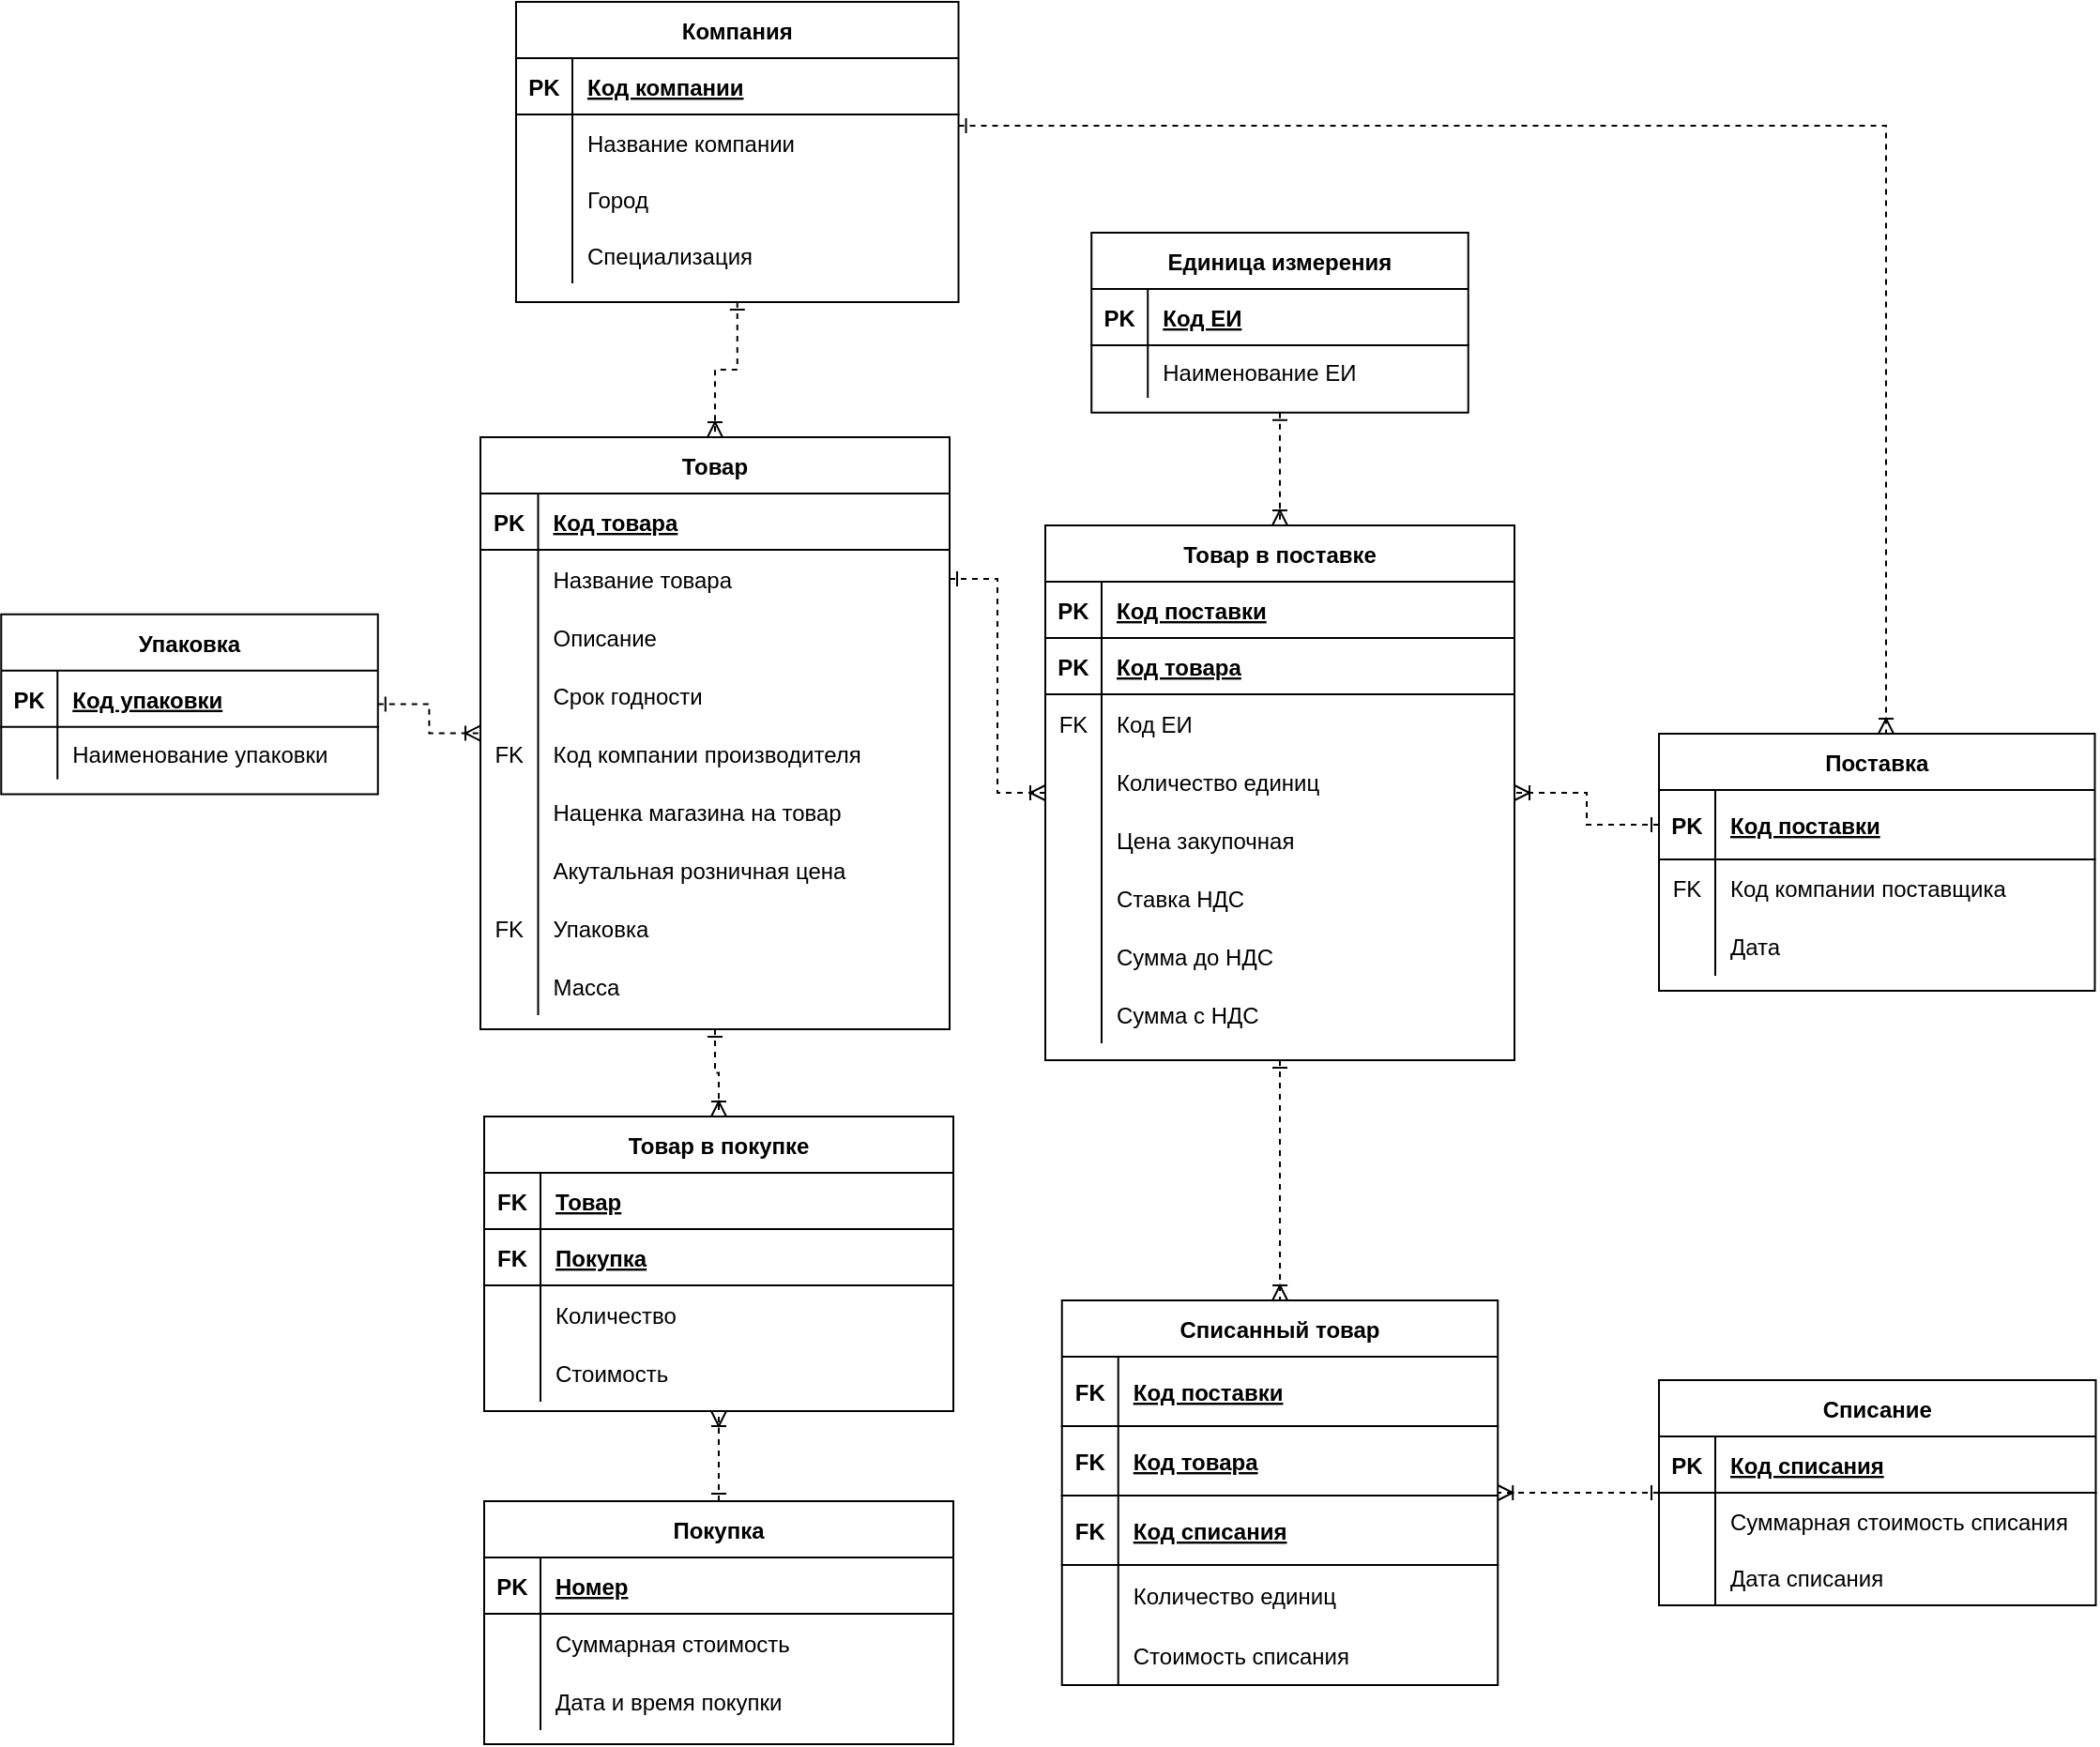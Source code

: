 <mxfile version="24.2.5" type="device">
  <diagram id="R2lEEEUBdFMjLlhIrx00" name="Page-1">
    <mxGraphModel dx="2284" dy="844" grid="0" gridSize="10" guides="1" tooltips="1" connect="1" arrows="1" fold="1" page="1" pageScale="1" pageWidth="850" pageHeight="1100" math="0" shadow="0" extFonts="Permanent Marker^https://fonts.googleapis.com/css?family=Permanent+Marker">
      <root>
        <mxCell id="0" />
        <mxCell id="1" parent="0" />
        <mxCell id="fGA4kg8TgEzMYJl1IHVl-16" style="edgeStyle=orthogonalEdgeStyle;rounded=0;orthogonalLoop=1;jettySize=auto;html=1;dashed=1;strokeColor=default;align=center;verticalAlign=middle;fontFamily=Helvetica;fontSize=11;fontColor=default;labelBackgroundColor=default;startArrow=ERone;startFill=0;endArrow=ERoneToMany;endFill=0;" parent="1" source="C-vyLk0tnHw3VtMMgP7b-13" target="f_I18fjyUg9DNFB2FGYQ-49" edge="1">
          <mxGeometry relative="1" as="geometry">
            <Array as="points">
              <mxPoint x="738" y="180" />
            </Array>
          </mxGeometry>
        </mxCell>
        <mxCell id="fGA4kg8TgEzMYJl1IHVl-90" style="edgeStyle=orthogonalEdgeStyle;rounded=0;orthogonalLoop=1;jettySize=auto;html=1;exitX=0.5;exitY=1;exitDx=0;exitDy=0;dashed=1;strokeColor=default;align=center;verticalAlign=middle;fontFamily=Helvetica;fontSize=11;fontColor=default;labelBackgroundColor=default;startArrow=ERone;startFill=0;endArrow=ERoneToMany;endFill=0;" parent="1" source="C-vyLk0tnHw3VtMMgP7b-13" target="f_I18fjyUg9DNFB2FGYQ-8" edge="1">
          <mxGeometry relative="1" as="geometry" />
        </mxCell>
        <mxCell id="C-vyLk0tnHw3VtMMgP7b-13" value="Компания" style="shape=table;startSize=30;container=1;collapsible=1;childLayout=tableLayout;fixedRows=1;rowLines=0;fontStyle=1;align=center;resizeLast=1;" parent="1" vertex="1">
          <mxGeometry x="8.0" y="114" width="235.75" height="160" as="geometry" />
        </mxCell>
        <mxCell id="C-vyLk0tnHw3VtMMgP7b-14" value="" style="shape=partialRectangle;collapsible=0;dropTarget=0;pointerEvents=0;fillColor=none;points=[[0,0.5],[1,0.5]];portConstraint=eastwest;top=0;left=0;right=0;bottom=1;" parent="C-vyLk0tnHw3VtMMgP7b-13" vertex="1">
          <mxGeometry y="30" width="235.75" height="30" as="geometry" />
        </mxCell>
        <mxCell id="C-vyLk0tnHw3VtMMgP7b-15" value="PK" style="shape=partialRectangle;overflow=hidden;connectable=0;fillColor=none;top=0;left=0;bottom=0;right=0;fontStyle=1;" parent="C-vyLk0tnHw3VtMMgP7b-14" vertex="1">
          <mxGeometry width="30" height="30" as="geometry">
            <mxRectangle width="30" height="30" as="alternateBounds" />
          </mxGeometry>
        </mxCell>
        <mxCell id="C-vyLk0tnHw3VtMMgP7b-16" value="Код компании" style="shape=partialRectangle;overflow=hidden;connectable=0;fillColor=none;top=0;left=0;bottom=0;right=0;align=left;spacingLeft=6;fontStyle=5;" parent="C-vyLk0tnHw3VtMMgP7b-14" vertex="1">
          <mxGeometry x="30" width="205.75" height="30" as="geometry">
            <mxRectangle width="205.75" height="30" as="alternateBounds" />
          </mxGeometry>
        </mxCell>
        <mxCell id="C-vyLk0tnHw3VtMMgP7b-17" value="" style="shape=partialRectangle;collapsible=0;dropTarget=0;pointerEvents=0;fillColor=none;points=[[0,0.5],[1,0.5]];portConstraint=eastwest;top=0;left=0;right=0;bottom=0;" parent="C-vyLk0tnHw3VtMMgP7b-13" vertex="1">
          <mxGeometry y="60" width="235.75" height="30" as="geometry" />
        </mxCell>
        <mxCell id="C-vyLk0tnHw3VtMMgP7b-18" value="" style="shape=partialRectangle;overflow=hidden;connectable=0;fillColor=none;top=0;left=0;bottom=0;right=0;" parent="C-vyLk0tnHw3VtMMgP7b-17" vertex="1">
          <mxGeometry width="30" height="30" as="geometry">
            <mxRectangle width="30" height="30" as="alternateBounds" />
          </mxGeometry>
        </mxCell>
        <mxCell id="C-vyLk0tnHw3VtMMgP7b-19" value="Название компании" style="shape=partialRectangle;overflow=hidden;connectable=0;fillColor=none;top=0;left=0;bottom=0;right=0;align=left;spacingLeft=6;" parent="C-vyLk0tnHw3VtMMgP7b-17" vertex="1">
          <mxGeometry x="30" width="205.75" height="30" as="geometry">
            <mxRectangle width="205.75" height="30" as="alternateBounds" />
          </mxGeometry>
        </mxCell>
        <mxCell id="C-vyLk0tnHw3VtMMgP7b-20" value="" style="shape=partialRectangle;collapsible=0;dropTarget=0;pointerEvents=0;fillColor=none;points=[[0,0.5],[1,0.5]];portConstraint=eastwest;top=0;left=0;right=0;bottom=0;" parent="C-vyLk0tnHw3VtMMgP7b-13" vertex="1">
          <mxGeometry y="90" width="235.75" height="30" as="geometry" />
        </mxCell>
        <mxCell id="C-vyLk0tnHw3VtMMgP7b-21" value="" style="shape=partialRectangle;overflow=hidden;connectable=0;fillColor=none;top=0;left=0;bottom=0;right=0;" parent="C-vyLk0tnHw3VtMMgP7b-20" vertex="1">
          <mxGeometry width="30" height="30" as="geometry">
            <mxRectangle width="30" height="30" as="alternateBounds" />
          </mxGeometry>
        </mxCell>
        <mxCell id="C-vyLk0tnHw3VtMMgP7b-22" value="Город" style="shape=partialRectangle;overflow=hidden;connectable=0;fillColor=none;top=0;left=0;bottom=0;right=0;align=left;spacingLeft=6;" parent="C-vyLk0tnHw3VtMMgP7b-20" vertex="1">
          <mxGeometry x="30" width="205.75" height="30" as="geometry">
            <mxRectangle width="205.75" height="30" as="alternateBounds" />
          </mxGeometry>
        </mxCell>
        <mxCell id="fGA4kg8TgEzMYJl1IHVl-87" value="" style="shape=partialRectangle;collapsible=0;dropTarget=0;pointerEvents=0;fillColor=none;points=[[0,0.5],[1,0.5]];portConstraint=eastwest;top=0;left=0;right=0;bottom=0;" parent="C-vyLk0tnHw3VtMMgP7b-13" vertex="1">
          <mxGeometry y="120" width="235.75" height="30" as="geometry" />
        </mxCell>
        <mxCell id="fGA4kg8TgEzMYJl1IHVl-88" value="" style="shape=partialRectangle;overflow=hidden;connectable=0;fillColor=none;top=0;left=0;bottom=0;right=0;" parent="fGA4kg8TgEzMYJl1IHVl-87" vertex="1">
          <mxGeometry width="30" height="30" as="geometry">
            <mxRectangle width="30" height="30" as="alternateBounds" />
          </mxGeometry>
        </mxCell>
        <mxCell id="fGA4kg8TgEzMYJl1IHVl-89" value="Специализация" style="shape=partialRectangle;overflow=hidden;connectable=0;fillColor=none;top=0;left=0;bottom=0;right=0;align=left;spacingLeft=6;" parent="fGA4kg8TgEzMYJl1IHVl-87" vertex="1">
          <mxGeometry x="30" width="205.75" height="30" as="geometry">
            <mxRectangle width="205.75" height="30" as="alternateBounds" />
          </mxGeometry>
        </mxCell>
        <mxCell id="fGA4kg8TgEzMYJl1IHVl-84" style="edgeStyle=orthogonalEdgeStyle;rounded=0;orthogonalLoop=1;jettySize=auto;html=1;dashed=1;strokeColor=default;align=center;verticalAlign=middle;fontFamily=Helvetica;fontSize=11;fontColor=default;labelBackgroundColor=default;startArrow=ERone;startFill=0;endArrow=ERoneToMany;endFill=0;" parent="1" source="f_I18fjyUg9DNFB2FGYQ-8" target="fGA4kg8TgEzMYJl1IHVl-71" edge="1">
          <mxGeometry relative="1" as="geometry" />
        </mxCell>
        <mxCell id="f_I18fjyUg9DNFB2FGYQ-8" value="Товар" style="shape=table;startSize=30;container=1;collapsible=1;childLayout=tableLayout;fixedRows=1;rowLines=0;fontStyle=1;align=center;resizeLast=1;" parent="1" vertex="1">
          <mxGeometry x="-11" y="346" width="250" height="315.5" as="geometry" />
        </mxCell>
        <mxCell id="f_I18fjyUg9DNFB2FGYQ-9" value="" style="shape=partialRectangle;collapsible=0;dropTarget=0;pointerEvents=0;fillColor=none;points=[[0,0.5],[1,0.5]];portConstraint=eastwest;top=0;left=0;right=0;bottom=1;" parent="f_I18fjyUg9DNFB2FGYQ-8" vertex="1">
          <mxGeometry y="30" width="250" height="30" as="geometry" />
        </mxCell>
        <mxCell id="f_I18fjyUg9DNFB2FGYQ-10" value="PK" style="shape=partialRectangle;overflow=hidden;connectable=0;fillColor=none;top=0;left=0;bottom=0;right=0;fontStyle=1;" parent="f_I18fjyUg9DNFB2FGYQ-9" vertex="1">
          <mxGeometry width="30.75" height="30" as="geometry">
            <mxRectangle width="30.75" height="30" as="alternateBounds" />
          </mxGeometry>
        </mxCell>
        <mxCell id="f_I18fjyUg9DNFB2FGYQ-11" value="Код товара" style="shape=partialRectangle;overflow=hidden;connectable=0;fillColor=none;top=0;left=0;bottom=0;right=0;align=left;spacingLeft=6;fontStyle=5;" parent="f_I18fjyUg9DNFB2FGYQ-9" vertex="1">
          <mxGeometry x="30.75" width="219.25" height="30" as="geometry">
            <mxRectangle width="219.25" height="30" as="alternateBounds" />
          </mxGeometry>
        </mxCell>
        <mxCell id="f_I18fjyUg9DNFB2FGYQ-12" value="" style="shape=partialRectangle;collapsible=0;dropTarget=0;pointerEvents=0;fillColor=none;points=[[0,0.5],[1,0.5]];portConstraint=eastwest;top=0;left=0;right=0;bottom=0;" parent="f_I18fjyUg9DNFB2FGYQ-8" vertex="1">
          <mxGeometry y="60" width="250" height="31" as="geometry" />
        </mxCell>
        <mxCell id="f_I18fjyUg9DNFB2FGYQ-13" value="" style="shape=partialRectangle;overflow=hidden;connectable=0;fillColor=none;top=0;left=0;bottom=0;right=0;" parent="f_I18fjyUg9DNFB2FGYQ-12" vertex="1">
          <mxGeometry width="30.75" height="31" as="geometry">
            <mxRectangle width="30.75" height="31" as="alternateBounds" />
          </mxGeometry>
        </mxCell>
        <object label="Название товара" city="sdfsdf" id="f_I18fjyUg9DNFB2FGYQ-14">
          <mxCell style="shape=partialRectangle;overflow=hidden;connectable=0;fillColor=none;top=0;left=0;bottom=0;right=0;align=left;spacingLeft=6;" parent="f_I18fjyUg9DNFB2FGYQ-12" vertex="1">
            <mxGeometry x="30.75" width="219.25" height="31" as="geometry">
              <mxRectangle width="219.25" height="31" as="alternateBounds" />
            </mxGeometry>
          </mxCell>
        </object>
        <mxCell id="f_I18fjyUg9DNFB2FGYQ-38" value="" style="shape=partialRectangle;collapsible=0;dropTarget=0;pointerEvents=0;fillColor=none;points=[[0,0.5],[1,0.5]];portConstraint=eastwest;top=0;left=0;right=0;bottom=0;" parent="f_I18fjyUg9DNFB2FGYQ-8" vertex="1">
          <mxGeometry y="91" width="250" height="31" as="geometry" />
        </mxCell>
        <mxCell id="f_I18fjyUg9DNFB2FGYQ-39" value="" style="shape=partialRectangle;overflow=hidden;connectable=0;fillColor=none;top=0;left=0;bottom=0;right=0;" parent="f_I18fjyUg9DNFB2FGYQ-38" vertex="1">
          <mxGeometry width="30.75" height="31" as="geometry">
            <mxRectangle width="30.75" height="31" as="alternateBounds" />
          </mxGeometry>
        </mxCell>
        <object label="Описание" city="sdfsdf" id="f_I18fjyUg9DNFB2FGYQ-40">
          <mxCell style="shape=partialRectangle;overflow=hidden;connectable=0;fillColor=none;top=0;left=0;bottom=0;right=0;align=left;spacingLeft=6;" parent="f_I18fjyUg9DNFB2FGYQ-38" vertex="1">
            <mxGeometry x="30.75" width="219.25" height="31" as="geometry">
              <mxRectangle width="219.25" height="31" as="alternateBounds" />
            </mxGeometry>
          </mxCell>
        </object>
        <mxCell id="f_I18fjyUg9DNFB2FGYQ-41" value="" style="shape=partialRectangle;collapsible=0;dropTarget=0;pointerEvents=0;fillColor=none;points=[[0,0.5],[1,0.5]];portConstraint=eastwest;top=0;left=0;right=0;bottom=0;" parent="f_I18fjyUg9DNFB2FGYQ-8" vertex="1">
          <mxGeometry y="122" width="250" height="31" as="geometry" />
        </mxCell>
        <mxCell id="f_I18fjyUg9DNFB2FGYQ-42" value="" style="shape=partialRectangle;overflow=hidden;connectable=0;fillColor=none;top=0;left=0;bottom=0;right=0;" parent="f_I18fjyUg9DNFB2FGYQ-41" vertex="1">
          <mxGeometry width="30.75" height="31" as="geometry">
            <mxRectangle width="30.75" height="31" as="alternateBounds" />
          </mxGeometry>
        </mxCell>
        <object label="Срок годности" city="sdfsdf" id="f_I18fjyUg9DNFB2FGYQ-43">
          <mxCell style="shape=partialRectangle;overflow=hidden;connectable=0;fillColor=none;top=0;left=0;bottom=0;right=0;align=left;spacingLeft=6;" parent="f_I18fjyUg9DNFB2FGYQ-41" vertex="1">
            <mxGeometry x="30.75" width="219.25" height="31" as="geometry">
              <mxRectangle width="219.25" height="31" as="alternateBounds" />
            </mxGeometry>
          </mxCell>
        </object>
        <mxCell id="f_I18fjyUg9DNFB2FGYQ-44" value="" style="shape=partialRectangle;collapsible=0;dropTarget=0;pointerEvents=0;fillColor=none;points=[[0,0.5],[1,0.5]];portConstraint=eastwest;top=0;left=0;right=0;bottom=0;" parent="f_I18fjyUg9DNFB2FGYQ-8" vertex="1">
          <mxGeometry y="153" width="250" height="31" as="geometry" />
        </mxCell>
        <mxCell id="f_I18fjyUg9DNFB2FGYQ-45" value="FK" style="shape=partialRectangle;overflow=hidden;connectable=0;fillColor=none;top=0;left=0;bottom=0;right=0;" parent="f_I18fjyUg9DNFB2FGYQ-44" vertex="1">
          <mxGeometry width="30.75" height="31" as="geometry">
            <mxRectangle width="30.75" height="31" as="alternateBounds" />
          </mxGeometry>
        </mxCell>
        <object label="Код компании производителя" city="sdfsdf" id="f_I18fjyUg9DNFB2FGYQ-46">
          <mxCell style="shape=partialRectangle;overflow=hidden;connectable=0;fillColor=none;top=0;left=0;bottom=0;right=0;align=left;spacingLeft=6;" parent="f_I18fjyUg9DNFB2FGYQ-44" vertex="1">
            <mxGeometry x="30.75" width="219.25" height="31" as="geometry">
              <mxRectangle width="219.25" height="31" as="alternateBounds" />
            </mxGeometry>
          </mxCell>
        </object>
        <mxCell id="f_I18fjyUg9DNFB2FGYQ-148" value="" style="shape=partialRectangle;collapsible=0;dropTarget=0;pointerEvents=0;fillColor=none;points=[[0,0.5],[1,0.5]];portConstraint=eastwest;top=0;left=0;right=0;bottom=0;" parent="f_I18fjyUg9DNFB2FGYQ-8" vertex="1">
          <mxGeometry y="184" width="250" height="31" as="geometry" />
        </mxCell>
        <mxCell id="f_I18fjyUg9DNFB2FGYQ-149" value="" style="shape=partialRectangle;overflow=hidden;connectable=0;fillColor=none;top=0;left=0;bottom=0;right=0;" parent="f_I18fjyUg9DNFB2FGYQ-148" vertex="1">
          <mxGeometry width="30.75" height="31" as="geometry">
            <mxRectangle width="30.75" height="31" as="alternateBounds" />
          </mxGeometry>
        </mxCell>
        <object label="Наценка магазина на товар" city="sdfsdf" id="f_I18fjyUg9DNFB2FGYQ-150">
          <mxCell style="shape=partialRectangle;overflow=hidden;connectable=0;fillColor=none;top=0;left=0;bottom=0;right=0;align=left;spacingLeft=6;" parent="f_I18fjyUg9DNFB2FGYQ-148" vertex="1">
            <mxGeometry x="30.75" width="219.25" height="31" as="geometry">
              <mxRectangle width="219.25" height="31" as="alternateBounds" />
            </mxGeometry>
          </mxCell>
        </object>
        <mxCell id="fGA4kg8TgEzMYJl1IHVl-68" value="" style="shape=partialRectangle;collapsible=0;dropTarget=0;pointerEvents=0;fillColor=none;points=[[0,0.5],[1,0.5]];portConstraint=eastwest;top=0;left=0;right=0;bottom=0;" parent="f_I18fjyUg9DNFB2FGYQ-8" vertex="1">
          <mxGeometry y="215" width="250" height="31" as="geometry" />
        </mxCell>
        <mxCell id="fGA4kg8TgEzMYJl1IHVl-69" value="" style="shape=partialRectangle;overflow=hidden;connectable=0;fillColor=none;top=0;left=0;bottom=0;right=0;" parent="fGA4kg8TgEzMYJl1IHVl-68" vertex="1">
          <mxGeometry width="30.75" height="31" as="geometry">
            <mxRectangle width="30.75" height="31" as="alternateBounds" />
          </mxGeometry>
        </mxCell>
        <object label="Акутальная розничная цена" city="sdfsdf" id="fGA4kg8TgEzMYJl1IHVl-70">
          <mxCell style="shape=partialRectangle;overflow=hidden;connectable=0;fillColor=none;top=0;left=0;bottom=0;right=0;align=left;spacingLeft=6;" parent="fGA4kg8TgEzMYJl1IHVl-68" vertex="1">
            <mxGeometry x="30.75" width="219.25" height="31" as="geometry">
              <mxRectangle width="219.25" height="31" as="alternateBounds" />
            </mxGeometry>
          </mxCell>
        </object>
        <mxCell id="E8cAx2pGSvw5zw2pjkjt-13" value="" style="shape=partialRectangle;collapsible=0;dropTarget=0;pointerEvents=0;fillColor=none;points=[[0,0.5],[1,0.5]];portConstraint=eastwest;top=0;left=0;right=0;bottom=0;" parent="f_I18fjyUg9DNFB2FGYQ-8" vertex="1">
          <mxGeometry y="246" width="250" height="31" as="geometry" />
        </mxCell>
        <mxCell id="E8cAx2pGSvw5zw2pjkjt-14" value="FK" style="shape=partialRectangle;overflow=hidden;connectable=0;fillColor=none;top=0;left=0;bottom=0;right=0;" parent="E8cAx2pGSvw5zw2pjkjt-13" vertex="1">
          <mxGeometry width="30.75" height="31" as="geometry">
            <mxRectangle width="30.75" height="31" as="alternateBounds" />
          </mxGeometry>
        </mxCell>
        <object label="Упаковка" city="sdfsdf" id="E8cAx2pGSvw5zw2pjkjt-15">
          <mxCell style="shape=partialRectangle;overflow=hidden;connectable=0;fillColor=none;top=0;left=0;bottom=0;right=0;align=left;spacingLeft=6;" parent="E8cAx2pGSvw5zw2pjkjt-13" vertex="1">
            <mxGeometry x="30.75" width="219.25" height="31" as="geometry">
              <mxRectangle width="219.25" height="31" as="alternateBounds" />
            </mxGeometry>
          </mxCell>
        </object>
        <mxCell id="S6XYEISyzQCffUG1pJZI-1" value="" style="shape=partialRectangle;collapsible=0;dropTarget=0;pointerEvents=0;fillColor=none;points=[[0,0.5],[1,0.5]];portConstraint=eastwest;top=0;left=0;right=0;bottom=0;" vertex="1" parent="f_I18fjyUg9DNFB2FGYQ-8">
          <mxGeometry y="277" width="250" height="31" as="geometry" />
        </mxCell>
        <mxCell id="S6XYEISyzQCffUG1pJZI-2" value="" style="shape=partialRectangle;overflow=hidden;connectable=0;fillColor=none;top=0;left=0;bottom=0;right=0;" vertex="1" parent="S6XYEISyzQCffUG1pJZI-1">
          <mxGeometry width="30.75" height="31" as="geometry">
            <mxRectangle width="30.75" height="31" as="alternateBounds" />
          </mxGeometry>
        </mxCell>
        <object label="Масса" city="sdfsdf" id="S6XYEISyzQCffUG1pJZI-3">
          <mxCell style="shape=partialRectangle;overflow=hidden;connectable=0;fillColor=none;top=0;left=0;bottom=0;right=0;align=left;spacingLeft=6;" vertex="1" parent="S6XYEISyzQCffUG1pJZI-1">
            <mxGeometry x="30.75" width="219.25" height="31" as="geometry">
              <mxRectangle width="219.25" height="31" as="alternateBounds" />
            </mxGeometry>
          </mxCell>
        </object>
        <mxCell id="f_I18fjyUg9DNFB2FGYQ-49" value="Поставка" style="shape=table;startSize=30;container=1;collapsible=1;childLayout=tableLayout;fixedRows=1;rowLines=0;fontStyle=1;align=center;resizeLast=1;" parent="1" vertex="1">
          <mxGeometry x="617" y="504" width="232.25" height="137" as="geometry" />
        </mxCell>
        <mxCell id="f_I18fjyUg9DNFB2FGYQ-50" value="" style="shape=partialRectangle;collapsible=0;dropTarget=0;pointerEvents=0;fillColor=none;points=[[0,0.5],[1,0.5]];portConstraint=eastwest;top=0;left=0;right=0;bottom=1;" parent="f_I18fjyUg9DNFB2FGYQ-49" vertex="1">
          <mxGeometry y="30" width="232.25" height="37" as="geometry" />
        </mxCell>
        <mxCell id="f_I18fjyUg9DNFB2FGYQ-51" value="PK" style="shape=partialRectangle;overflow=hidden;connectable=0;fillColor=none;top=0;left=0;bottom=0;right=0;fontStyle=1;" parent="f_I18fjyUg9DNFB2FGYQ-50" vertex="1">
          <mxGeometry width="30" height="37" as="geometry">
            <mxRectangle width="30" height="37" as="alternateBounds" />
          </mxGeometry>
        </mxCell>
        <mxCell id="f_I18fjyUg9DNFB2FGYQ-52" value="Код поставки" style="shape=partialRectangle;overflow=hidden;connectable=0;fillColor=none;top=0;left=0;bottom=0;right=0;align=left;spacingLeft=6;fontStyle=5;" parent="f_I18fjyUg9DNFB2FGYQ-50" vertex="1">
          <mxGeometry x="30" width="202.25" height="37" as="geometry">
            <mxRectangle width="202.25" height="37" as="alternateBounds" />
          </mxGeometry>
        </mxCell>
        <mxCell id="f_I18fjyUg9DNFB2FGYQ-53" value="" style="shape=partialRectangle;collapsible=0;dropTarget=0;pointerEvents=0;fillColor=none;points=[[0,0.5],[1,0.5]];portConstraint=eastwest;top=0;left=0;right=0;bottom=0;" parent="f_I18fjyUg9DNFB2FGYQ-49" vertex="1">
          <mxGeometry y="67" width="232.25" height="30" as="geometry" />
        </mxCell>
        <mxCell id="f_I18fjyUg9DNFB2FGYQ-54" value="FK" style="shape=partialRectangle;overflow=hidden;connectable=0;fillColor=none;top=0;left=0;bottom=0;right=0;" parent="f_I18fjyUg9DNFB2FGYQ-53" vertex="1">
          <mxGeometry width="30" height="30" as="geometry">
            <mxRectangle width="30" height="30" as="alternateBounds" />
          </mxGeometry>
        </mxCell>
        <mxCell id="f_I18fjyUg9DNFB2FGYQ-55" value="Код компании поставщика" style="shape=partialRectangle;overflow=hidden;connectable=0;fillColor=none;top=0;left=0;bottom=0;right=0;align=left;spacingLeft=6;" parent="f_I18fjyUg9DNFB2FGYQ-53" vertex="1">
          <mxGeometry x="30" width="202.25" height="30" as="geometry">
            <mxRectangle width="202.25" height="30" as="alternateBounds" />
          </mxGeometry>
        </mxCell>
        <mxCell id="f_I18fjyUg9DNFB2FGYQ-59" value="" style="shape=partialRectangle;collapsible=0;dropTarget=0;pointerEvents=0;fillColor=none;points=[[0,0.5],[1,0.5]];portConstraint=eastwest;top=0;left=0;right=0;bottom=0;" parent="f_I18fjyUg9DNFB2FGYQ-49" vertex="1">
          <mxGeometry y="97" width="232.25" height="32" as="geometry" />
        </mxCell>
        <mxCell id="f_I18fjyUg9DNFB2FGYQ-60" value="" style="shape=partialRectangle;overflow=hidden;connectable=0;fillColor=none;top=0;left=0;bottom=0;right=0;" parent="f_I18fjyUg9DNFB2FGYQ-59" vertex="1">
          <mxGeometry width="30" height="32" as="geometry">
            <mxRectangle width="30" height="32" as="alternateBounds" />
          </mxGeometry>
        </mxCell>
        <mxCell id="f_I18fjyUg9DNFB2FGYQ-61" value="Дата" style="shape=partialRectangle;overflow=hidden;connectable=0;fillColor=none;top=0;left=0;bottom=0;right=0;align=left;spacingLeft=6;" parent="f_I18fjyUg9DNFB2FGYQ-59" vertex="1">
          <mxGeometry x="30" width="202.25" height="32" as="geometry">
            <mxRectangle width="202.25" height="32" as="alternateBounds" />
          </mxGeometry>
        </mxCell>
        <mxCell id="f_I18fjyUg9DNFB2FGYQ-68" value="Единица измерения" style="shape=table;startSize=30;container=1;collapsible=1;childLayout=tableLayout;fixedRows=1;rowLines=0;fontStyle=1;align=center;resizeLast=1;" parent="1" vertex="1">
          <mxGeometry x="314.62" y="237" width="200.75" height="95.87" as="geometry">
            <mxRectangle x="45" y="431" width="120" height="30" as="alternateBounds" />
          </mxGeometry>
        </mxCell>
        <mxCell id="f_I18fjyUg9DNFB2FGYQ-69" value="" style="shape=partialRectangle;collapsible=0;dropTarget=0;pointerEvents=0;fillColor=none;points=[[0,0.5],[1,0.5]];portConstraint=eastwest;top=0;left=0;right=0;bottom=1;" parent="f_I18fjyUg9DNFB2FGYQ-68" vertex="1">
          <mxGeometry y="30" width="200.75" height="30" as="geometry" />
        </mxCell>
        <mxCell id="f_I18fjyUg9DNFB2FGYQ-70" value="PK" style="shape=partialRectangle;overflow=hidden;connectable=0;fillColor=none;top=0;left=0;bottom=0;right=0;fontStyle=1;" parent="f_I18fjyUg9DNFB2FGYQ-69" vertex="1">
          <mxGeometry width="30" height="30" as="geometry">
            <mxRectangle width="30" height="30" as="alternateBounds" />
          </mxGeometry>
        </mxCell>
        <mxCell id="f_I18fjyUg9DNFB2FGYQ-71" value="Код ЕИ" style="shape=partialRectangle;overflow=hidden;connectable=0;fillColor=none;top=0;left=0;bottom=0;right=0;align=left;spacingLeft=6;fontStyle=5;" parent="f_I18fjyUg9DNFB2FGYQ-69" vertex="1">
          <mxGeometry x="30" width="170.75" height="30" as="geometry">
            <mxRectangle width="170.75" height="30" as="alternateBounds" />
          </mxGeometry>
        </mxCell>
        <mxCell id="f_I18fjyUg9DNFB2FGYQ-72" value="" style="shape=partialRectangle;collapsible=0;dropTarget=0;pointerEvents=0;fillColor=none;points=[[0,0.5],[1,0.5]];portConstraint=eastwest;top=0;left=0;right=0;bottom=0;" parent="f_I18fjyUg9DNFB2FGYQ-68" vertex="1">
          <mxGeometry y="60" width="200.75" height="28" as="geometry" />
        </mxCell>
        <mxCell id="f_I18fjyUg9DNFB2FGYQ-73" value="" style="shape=partialRectangle;overflow=hidden;connectable=0;fillColor=none;top=0;left=0;bottom=0;right=0;" parent="f_I18fjyUg9DNFB2FGYQ-72" vertex="1">
          <mxGeometry width="30" height="28" as="geometry">
            <mxRectangle width="30" height="28" as="alternateBounds" />
          </mxGeometry>
        </mxCell>
        <object label="Наименование ЕИ" city="sdfsdf" id="f_I18fjyUg9DNFB2FGYQ-74">
          <mxCell style="shape=partialRectangle;overflow=hidden;connectable=0;fillColor=none;top=0;left=0;bottom=0;right=0;align=left;spacingLeft=6;" parent="f_I18fjyUg9DNFB2FGYQ-72" vertex="1">
            <mxGeometry x="30" width="170.75" height="28" as="geometry">
              <mxRectangle width="170.75" height="28" as="alternateBounds" />
            </mxGeometry>
          </mxCell>
        </object>
        <mxCell id="f_I18fjyUg9DNFB2FGYQ-119" style="edgeStyle=orthogonalEdgeStyle;rounded=0;orthogonalLoop=1;jettySize=auto;html=1;endArrow=ERoneToMany;endFill=0;startArrow=ERone;startFill=0;dashed=1;" parent="1" source="f_I18fjyUg9DNFB2FGYQ-68" target="fGA4kg8TgEzMYJl1IHVl-1" edge="1">
          <mxGeometry relative="1" as="geometry">
            <mxPoint x="599" y="274" as="sourcePoint" />
            <mxPoint x="520" y="175" as="targetPoint" />
          </mxGeometry>
        </mxCell>
        <mxCell id="fGA4kg8TgEzMYJl1IHVl-85" style="edgeStyle=orthogonalEdgeStyle;rounded=0;orthogonalLoop=1;jettySize=auto;html=1;dashed=1;strokeColor=default;align=center;verticalAlign=middle;fontFamily=Helvetica;fontSize=11;fontColor=default;labelBackgroundColor=default;startArrow=ERone;startFill=0;endArrow=ERoneToMany;endFill=0;" parent="1" source="f_I18fjyUg9DNFB2FGYQ-132" target="fGA4kg8TgEzMYJl1IHVl-71" edge="1">
          <mxGeometry relative="1" as="geometry" />
        </mxCell>
        <mxCell id="f_I18fjyUg9DNFB2FGYQ-132" value="Покупка" style="shape=table;startSize=30;container=1;collapsible=1;childLayout=tableLayout;fixedRows=1;rowLines=0;fontStyle=1;align=center;resizeLast=1;" parent="1" vertex="1">
          <mxGeometry x="-9" y="913" width="250" height="129.5" as="geometry">
            <mxRectangle x="45" y="431" width="120" height="30" as="alternateBounds" />
          </mxGeometry>
        </mxCell>
        <mxCell id="f_I18fjyUg9DNFB2FGYQ-133" value="" style="shape=partialRectangle;collapsible=0;dropTarget=0;pointerEvents=0;fillColor=none;points=[[0,0.5],[1,0.5]];portConstraint=eastwest;top=0;left=0;right=0;bottom=1;" parent="f_I18fjyUg9DNFB2FGYQ-132" vertex="1">
          <mxGeometry y="30" width="250" height="30" as="geometry" />
        </mxCell>
        <mxCell id="f_I18fjyUg9DNFB2FGYQ-134" value="PK" style="shape=partialRectangle;overflow=hidden;connectable=0;fillColor=none;top=0;left=0;bottom=0;right=0;fontStyle=1;" parent="f_I18fjyUg9DNFB2FGYQ-133" vertex="1">
          <mxGeometry width="30" height="30" as="geometry">
            <mxRectangle width="30" height="30" as="alternateBounds" />
          </mxGeometry>
        </mxCell>
        <mxCell id="f_I18fjyUg9DNFB2FGYQ-135" value="Номер" style="shape=partialRectangle;overflow=hidden;connectable=0;fillColor=none;top=0;left=0;bottom=0;right=0;align=left;spacingLeft=6;fontStyle=5;" parent="f_I18fjyUg9DNFB2FGYQ-133" vertex="1">
          <mxGeometry x="30" width="220" height="30" as="geometry">
            <mxRectangle width="220" height="30" as="alternateBounds" />
          </mxGeometry>
        </mxCell>
        <mxCell id="9CJksuY69nu4rz1NFT5Z-1" value="" style="shape=partialRectangle;collapsible=0;dropTarget=0;pointerEvents=0;fillColor=none;points=[[0,0.5],[1,0.5]];portConstraint=eastwest;top=0;left=0;right=0;bottom=0;" parent="f_I18fjyUg9DNFB2FGYQ-132" vertex="1">
          <mxGeometry y="60" width="250" height="31" as="geometry" />
        </mxCell>
        <mxCell id="9CJksuY69nu4rz1NFT5Z-2" value="" style="shape=partialRectangle;overflow=hidden;connectable=0;fillColor=none;top=0;left=0;bottom=0;right=0;" parent="9CJksuY69nu4rz1NFT5Z-1" vertex="1">
          <mxGeometry width="30" height="31" as="geometry">
            <mxRectangle width="30" height="31" as="alternateBounds" />
          </mxGeometry>
        </mxCell>
        <object label="Суммарная стоимость" city="sdfsdf" id="9CJksuY69nu4rz1NFT5Z-3">
          <mxCell style="shape=partialRectangle;overflow=hidden;connectable=0;fillColor=none;top=0;left=0;bottom=0;right=0;align=left;spacingLeft=6;" parent="9CJksuY69nu4rz1NFT5Z-1" vertex="1">
            <mxGeometry x="30" width="220" height="31" as="geometry">
              <mxRectangle width="220" height="31" as="alternateBounds" />
            </mxGeometry>
          </mxCell>
        </object>
        <mxCell id="E8cAx2pGSvw5zw2pjkjt-1" value="" style="shape=partialRectangle;collapsible=0;dropTarget=0;pointerEvents=0;fillColor=none;points=[[0,0.5],[1,0.5]];portConstraint=eastwest;top=0;left=0;right=0;bottom=0;" parent="f_I18fjyUg9DNFB2FGYQ-132" vertex="1">
          <mxGeometry y="91" width="250" height="31" as="geometry" />
        </mxCell>
        <mxCell id="E8cAx2pGSvw5zw2pjkjt-2" value="" style="shape=partialRectangle;overflow=hidden;connectable=0;fillColor=none;top=0;left=0;bottom=0;right=0;" parent="E8cAx2pGSvw5zw2pjkjt-1" vertex="1">
          <mxGeometry width="30" height="31" as="geometry">
            <mxRectangle width="30" height="31" as="alternateBounds" />
          </mxGeometry>
        </mxCell>
        <object label="Дата и время покупки" city="sdfsdf" id="E8cAx2pGSvw5zw2pjkjt-3">
          <mxCell style="shape=partialRectangle;overflow=hidden;connectable=0;fillColor=none;top=0;left=0;bottom=0;right=0;align=left;spacingLeft=6;" parent="E8cAx2pGSvw5zw2pjkjt-1" vertex="1">
            <mxGeometry x="30" width="220" height="31" as="geometry">
              <mxRectangle width="220" height="31" as="alternateBounds" />
            </mxGeometry>
          </mxCell>
        </object>
        <mxCell id="fGA4kg8TgEzMYJl1IHVl-58" style="edgeStyle=orthogonalEdgeStyle;rounded=0;orthogonalLoop=1;jettySize=auto;html=1;dashed=1;strokeColor=default;align=center;verticalAlign=middle;fontFamily=Helvetica;fontSize=11;fontColor=default;labelBackgroundColor=default;startArrow=ERone;startFill=0;endArrow=ERoneToMany;endFill=0;" parent="1" source="l4-AbHs2WRIQqdB-9EEm-1" target="fGA4kg8TgEzMYJl1IHVl-41" edge="1">
          <mxGeometry relative="1" as="geometry" />
        </mxCell>
        <mxCell id="l4-AbHs2WRIQqdB-9EEm-1" value="Списание" style="shape=table;startSize=30;container=1;collapsible=1;childLayout=tableLayout;fixedRows=1;rowLines=0;fontStyle=1;align=center;resizeLast=1;" parent="1" vertex="1">
          <mxGeometry x="617" y="848.5" width="232.75" height="120" as="geometry" />
        </mxCell>
        <mxCell id="l4-AbHs2WRIQqdB-9EEm-2" value="" style="shape=partialRectangle;collapsible=0;dropTarget=0;pointerEvents=0;fillColor=none;points=[[0,0.5],[1,0.5]];portConstraint=eastwest;top=0;left=0;right=0;bottom=1;" parent="l4-AbHs2WRIQqdB-9EEm-1" vertex="1">
          <mxGeometry y="30" width="232.75" height="30" as="geometry" />
        </mxCell>
        <mxCell id="l4-AbHs2WRIQqdB-9EEm-3" value="PK" style="shape=partialRectangle;overflow=hidden;connectable=0;fillColor=none;top=0;left=0;bottom=0;right=0;fontStyle=1;" parent="l4-AbHs2WRIQqdB-9EEm-2" vertex="1">
          <mxGeometry width="30" height="30" as="geometry">
            <mxRectangle width="30" height="30" as="alternateBounds" />
          </mxGeometry>
        </mxCell>
        <mxCell id="l4-AbHs2WRIQqdB-9EEm-4" value="Код списания" style="shape=partialRectangle;overflow=hidden;connectable=0;fillColor=none;top=0;left=0;bottom=0;right=0;align=left;spacingLeft=6;fontStyle=5;" parent="l4-AbHs2WRIQqdB-9EEm-2" vertex="1">
          <mxGeometry x="30" width="202.75" height="30" as="geometry">
            <mxRectangle width="202.75" height="30" as="alternateBounds" />
          </mxGeometry>
        </mxCell>
        <mxCell id="l4-AbHs2WRIQqdB-9EEm-5" value="" style="shape=partialRectangle;collapsible=0;dropTarget=0;pointerEvents=0;fillColor=none;points=[[0,0.5],[1,0.5]];portConstraint=eastwest;top=0;left=0;right=0;bottom=0;" parent="l4-AbHs2WRIQqdB-9EEm-1" vertex="1">
          <mxGeometry y="60" width="232.75" height="30" as="geometry" />
        </mxCell>
        <mxCell id="l4-AbHs2WRIQqdB-9EEm-6" value="" style="shape=partialRectangle;overflow=hidden;connectable=0;fillColor=none;top=0;left=0;bottom=0;right=0;" parent="l4-AbHs2WRIQqdB-9EEm-5" vertex="1">
          <mxGeometry width="30" height="30" as="geometry">
            <mxRectangle width="30" height="30" as="alternateBounds" />
          </mxGeometry>
        </mxCell>
        <mxCell id="l4-AbHs2WRIQqdB-9EEm-7" value="Суммарная стоимость списания" style="shape=partialRectangle;overflow=hidden;connectable=0;fillColor=none;top=0;left=0;bottom=0;right=0;align=left;spacingLeft=6;" parent="l4-AbHs2WRIQqdB-9EEm-5" vertex="1">
          <mxGeometry x="30" width="202.75" height="30" as="geometry">
            <mxRectangle width="202.75" height="30" as="alternateBounds" />
          </mxGeometry>
        </mxCell>
        <mxCell id="l4-AbHs2WRIQqdB-9EEm-11" value="" style="shape=partialRectangle;collapsible=0;dropTarget=0;pointerEvents=0;fillColor=none;points=[[0,0.5],[1,0.5]];portConstraint=eastwest;top=0;left=0;right=0;bottom=0;" parent="l4-AbHs2WRIQqdB-9EEm-1" vertex="1">
          <mxGeometry y="90" width="232.75" height="30" as="geometry" />
        </mxCell>
        <mxCell id="l4-AbHs2WRIQqdB-9EEm-12" value="" style="shape=partialRectangle;overflow=hidden;connectable=0;fillColor=none;top=0;left=0;bottom=0;right=0;" parent="l4-AbHs2WRIQqdB-9EEm-11" vertex="1">
          <mxGeometry width="30" height="30" as="geometry">
            <mxRectangle width="30" height="30" as="alternateBounds" />
          </mxGeometry>
        </mxCell>
        <mxCell id="l4-AbHs2WRIQqdB-9EEm-13" value="Дата списания" style="shape=partialRectangle;overflow=hidden;connectable=0;fillColor=none;top=0;left=0;bottom=0;right=0;align=left;spacingLeft=6;" parent="l4-AbHs2WRIQqdB-9EEm-11" vertex="1">
          <mxGeometry x="30" width="202.75" height="30" as="geometry">
            <mxRectangle width="202.75" height="30" as="alternateBounds" />
          </mxGeometry>
        </mxCell>
        <mxCell id="fGA4kg8TgEzMYJl1IHVl-86" style="edgeStyle=orthogonalEdgeStyle;rounded=0;orthogonalLoop=1;jettySize=auto;html=1;dashed=1;strokeColor=default;align=center;verticalAlign=middle;fontFamily=Helvetica;fontSize=11;fontColor=default;labelBackgroundColor=default;startArrow=ERone;startFill=0;endArrow=ERoneToMany;endFill=0;" parent="1" source="E8cAx2pGSvw5zw2pjkjt-16" target="f_I18fjyUg9DNFB2FGYQ-8" edge="1">
          <mxGeometry relative="1" as="geometry" />
        </mxCell>
        <mxCell id="E8cAx2pGSvw5zw2pjkjt-16" value="Упаковка" style="shape=table;startSize=30;container=1;collapsible=1;childLayout=tableLayout;fixedRows=1;rowLines=0;fontStyle=1;align=center;resizeLast=1;" parent="1" vertex="1">
          <mxGeometry x="-266.37" y="440.32" width="200.75" height="95.87" as="geometry">
            <mxRectangle x="45" y="431" width="120" height="30" as="alternateBounds" />
          </mxGeometry>
        </mxCell>
        <mxCell id="E8cAx2pGSvw5zw2pjkjt-17" value="" style="shape=partialRectangle;collapsible=0;dropTarget=0;pointerEvents=0;fillColor=none;points=[[0,0.5],[1,0.5]];portConstraint=eastwest;top=0;left=0;right=0;bottom=1;" parent="E8cAx2pGSvw5zw2pjkjt-16" vertex="1">
          <mxGeometry y="30" width="200.75" height="30" as="geometry" />
        </mxCell>
        <mxCell id="E8cAx2pGSvw5zw2pjkjt-18" value="PK" style="shape=partialRectangle;overflow=hidden;connectable=0;fillColor=none;top=0;left=0;bottom=0;right=0;fontStyle=1;" parent="E8cAx2pGSvw5zw2pjkjt-17" vertex="1">
          <mxGeometry width="30" height="30" as="geometry">
            <mxRectangle width="30" height="30" as="alternateBounds" />
          </mxGeometry>
        </mxCell>
        <mxCell id="E8cAx2pGSvw5zw2pjkjt-19" value="Код упаковки" style="shape=partialRectangle;overflow=hidden;connectable=0;fillColor=none;top=0;left=0;bottom=0;right=0;align=left;spacingLeft=6;fontStyle=5;" parent="E8cAx2pGSvw5zw2pjkjt-17" vertex="1">
          <mxGeometry x="30" width="170.75" height="30" as="geometry">
            <mxRectangle width="170.75" height="30" as="alternateBounds" />
          </mxGeometry>
        </mxCell>
        <mxCell id="E8cAx2pGSvw5zw2pjkjt-20" value="" style="shape=partialRectangle;collapsible=0;dropTarget=0;pointerEvents=0;fillColor=none;points=[[0,0.5],[1,0.5]];portConstraint=eastwest;top=0;left=0;right=0;bottom=0;" parent="E8cAx2pGSvw5zw2pjkjt-16" vertex="1">
          <mxGeometry y="60" width="200.75" height="28" as="geometry" />
        </mxCell>
        <mxCell id="E8cAx2pGSvw5zw2pjkjt-21" value="" style="shape=partialRectangle;overflow=hidden;connectable=0;fillColor=none;top=0;left=0;bottom=0;right=0;" parent="E8cAx2pGSvw5zw2pjkjt-20" vertex="1">
          <mxGeometry width="30" height="28" as="geometry">
            <mxRectangle width="30" height="28" as="alternateBounds" />
          </mxGeometry>
        </mxCell>
        <object label="Наименование упаковки" city="sdfsdf" id="E8cAx2pGSvw5zw2pjkjt-22">
          <mxCell style="shape=partialRectangle;overflow=hidden;connectable=0;fillColor=none;top=0;left=0;bottom=0;right=0;align=left;spacingLeft=6;" parent="E8cAx2pGSvw5zw2pjkjt-20" vertex="1">
            <mxGeometry x="30" width="170.75" height="28" as="geometry">
              <mxRectangle width="170.75" height="28" as="alternateBounds" />
            </mxGeometry>
          </mxCell>
        </object>
        <mxCell id="fGA4kg8TgEzMYJl1IHVl-57" style="edgeStyle=orthogonalEdgeStyle;rounded=0;orthogonalLoop=1;jettySize=auto;html=1;exitX=0.5;exitY=1;exitDx=0;exitDy=0;dashed=1;strokeColor=default;align=center;verticalAlign=middle;fontFamily=Helvetica;fontSize=11;fontColor=default;labelBackgroundColor=default;startArrow=ERone;startFill=0;endArrow=ERoneToMany;endFill=0;" parent="1" source="fGA4kg8TgEzMYJl1IHVl-1" target="fGA4kg8TgEzMYJl1IHVl-41" edge="1">
          <mxGeometry relative="1" as="geometry" />
        </mxCell>
        <mxCell id="fGA4kg8TgEzMYJl1IHVl-1" value="Товар в поставке" style="shape=table;startSize=30;container=1;collapsible=1;childLayout=tableLayout;fixedRows=1;rowLines=0;fontStyle=1;align=center;resizeLast=1;" parent="1" vertex="1">
          <mxGeometry x="290" y="393" width="250" height="285" as="geometry">
            <mxRectangle x="45" y="431" width="120" height="30" as="alternateBounds" />
          </mxGeometry>
        </mxCell>
        <mxCell id="fGA4kg8TgEzMYJl1IHVl-2" value="" style="shape=partialRectangle;collapsible=0;dropTarget=0;pointerEvents=0;fillColor=none;points=[[0,0.5],[1,0.5]];portConstraint=eastwest;top=0;left=0;right=0;bottom=1;" parent="fGA4kg8TgEzMYJl1IHVl-1" vertex="1">
          <mxGeometry y="30" width="250" height="30" as="geometry" />
        </mxCell>
        <mxCell id="fGA4kg8TgEzMYJl1IHVl-3" value="PK" style="shape=partialRectangle;overflow=hidden;connectable=0;fillColor=none;top=0;left=0;bottom=0;right=0;fontStyle=1;" parent="fGA4kg8TgEzMYJl1IHVl-2" vertex="1">
          <mxGeometry width="30" height="30" as="geometry">
            <mxRectangle width="30" height="30" as="alternateBounds" />
          </mxGeometry>
        </mxCell>
        <mxCell id="fGA4kg8TgEzMYJl1IHVl-4" value="Код поставки" style="shape=partialRectangle;overflow=hidden;connectable=0;fillColor=none;top=0;left=0;bottom=0;right=0;align=left;spacingLeft=6;fontStyle=5;" parent="fGA4kg8TgEzMYJl1IHVl-2" vertex="1">
          <mxGeometry x="30" width="220" height="30" as="geometry">
            <mxRectangle width="220" height="30" as="alternateBounds" />
          </mxGeometry>
        </mxCell>
        <mxCell id="fGA4kg8TgEzMYJl1IHVl-62" value="" style="shape=partialRectangle;collapsible=0;dropTarget=0;pointerEvents=0;fillColor=none;points=[[0,0.5],[1,0.5]];portConstraint=eastwest;top=0;left=0;right=0;bottom=1;" parent="fGA4kg8TgEzMYJl1IHVl-1" vertex="1">
          <mxGeometry y="60" width="250" height="30" as="geometry" />
        </mxCell>
        <mxCell id="fGA4kg8TgEzMYJl1IHVl-63" value="PK" style="shape=partialRectangle;overflow=hidden;connectable=0;fillColor=none;top=0;left=0;bottom=0;right=0;fontStyle=1;" parent="fGA4kg8TgEzMYJl1IHVl-62" vertex="1">
          <mxGeometry width="30" height="30" as="geometry">
            <mxRectangle width="30" height="30" as="alternateBounds" />
          </mxGeometry>
        </mxCell>
        <mxCell id="fGA4kg8TgEzMYJl1IHVl-64" value="Код товара" style="shape=partialRectangle;overflow=hidden;connectable=0;fillColor=none;top=0;left=0;bottom=0;right=0;align=left;spacingLeft=6;fontStyle=5;" parent="fGA4kg8TgEzMYJl1IHVl-62" vertex="1">
          <mxGeometry x="30" width="220" height="30" as="geometry">
            <mxRectangle width="220" height="30" as="alternateBounds" />
          </mxGeometry>
        </mxCell>
        <mxCell id="fGA4kg8TgEzMYJl1IHVl-13" value="" style="shape=partialRectangle;collapsible=0;dropTarget=0;pointerEvents=0;fillColor=none;points=[[0,0.5],[1,0.5]];portConstraint=eastwest;top=0;left=0;right=0;bottom=0;" parent="fGA4kg8TgEzMYJl1IHVl-1" vertex="1">
          <mxGeometry y="90" width="250" height="31" as="geometry" />
        </mxCell>
        <mxCell id="fGA4kg8TgEzMYJl1IHVl-14" value="FK" style="shape=partialRectangle;overflow=hidden;connectable=0;fillColor=none;top=0;left=0;bottom=0;right=0;" parent="fGA4kg8TgEzMYJl1IHVl-13" vertex="1">
          <mxGeometry width="30" height="31" as="geometry">
            <mxRectangle width="30" height="31" as="alternateBounds" />
          </mxGeometry>
        </mxCell>
        <object label="Код ЕИ" city="sdfsdf" id="fGA4kg8TgEzMYJl1IHVl-15">
          <mxCell style="shape=partialRectangle;overflow=hidden;connectable=0;fillColor=none;top=0;left=0;bottom=0;right=0;align=left;spacingLeft=6;" parent="fGA4kg8TgEzMYJl1IHVl-13" vertex="1">
            <mxGeometry x="30" width="220" height="31" as="geometry">
              <mxRectangle width="220" height="31" as="alternateBounds" />
            </mxGeometry>
          </mxCell>
        </object>
        <mxCell id="fGA4kg8TgEzMYJl1IHVl-26" value="" style="shape=partialRectangle;collapsible=0;dropTarget=0;pointerEvents=0;fillColor=none;points=[[0,0.5],[1,0.5]];portConstraint=eastwest;top=0;left=0;right=0;bottom=0;" parent="fGA4kg8TgEzMYJl1IHVl-1" vertex="1">
          <mxGeometry y="121" width="250" height="31" as="geometry" />
        </mxCell>
        <mxCell id="fGA4kg8TgEzMYJl1IHVl-27" value="" style="shape=partialRectangle;overflow=hidden;connectable=0;fillColor=none;top=0;left=0;bottom=0;right=0;" parent="fGA4kg8TgEzMYJl1IHVl-26" vertex="1">
          <mxGeometry width="30" height="31" as="geometry">
            <mxRectangle width="30" height="31" as="alternateBounds" />
          </mxGeometry>
        </mxCell>
        <object label="Количество единиц" city="sdfsdf" id="fGA4kg8TgEzMYJl1IHVl-28">
          <mxCell style="shape=partialRectangle;overflow=hidden;connectable=0;fillColor=none;top=0;left=0;bottom=0;right=0;align=left;spacingLeft=6;" parent="fGA4kg8TgEzMYJl1IHVl-26" vertex="1">
            <mxGeometry x="30" width="220" height="31" as="geometry">
              <mxRectangle width="220" height="31" as="alternateBounds" />
            </mxGeometry>
          </mxCell>
        </object>
        <mxCell id="fGA4kg8TgEzMYJl1IHVl-29" value="" style="shape=partialRectangle;collapsible=0;dropTarget=0;pointerEvents=0;fillColor=none;points=[[0,0.5],[1,0.5]];portConstraint=eastwest;top=0;left=0;right=0;bottom=0;" parent="fGA4kg8TgEzMYJl1IHVl-1" vertex="1">
          <mxGeometry y="152" width="250" height="31" as="geometry" />
        </mxCell>
        <mxCell id="fGA4kg8TgEzMYJl1IHVl-30" value="" style="shape=partialRectangle;overflow=hidden;connectable=0;fillColor=none;top=0;left=0;bottom=0;right=0;" parent="fGA4kg8TgEzMYJl1IHVl-29" vertex="1">
          <mxGeometry width="30" height="31" as="geometry">
            <mxRectangle width="30" height="31" as="alternateBounds" />
          </mxGeometry>
        </mxCell>
        <object label="Цена закупочная" city="sdfsdf" id="fGA4kg8TgEzMYJl1IHVl-31">
          <mxCell style="shape=partialRectangle;overflow=hidden;connectable=0;fillColor=none;top=0;left=0;bottom=0;right=0;align=left;spacingLeft=6;" parent="fGA4kg8TgEzMYJl1IHVl-29" vertex="1">
            <mxGeometry x="30" width="220" height="31" as="geometry">
              <mxRectangle width="220" height="31" as="alternateBounds" />
            </mxGeometry>
          </mxCell>
        </object>
        <mxCell id="fGA4kg8TgEzMYJl1IHVl-32" value="" style="shape=partialRectangle;collapsible=0;dropTarget=0;pointerEvents=0;fillColor=none;points=[[0,0.5],[1,0.5]];portConstraint=eastwest;top=0;left=0;right=0;bottom=0;" parent="fGA4kg8TgEzMYJl1IHVl-1" vertex="1">
          <mxGeometry y="183" width="250" height="31" as="geometry" />
        </mxCell>
        <mxCell id="fGA4kg8TgEzMYJl1IHVl-33" value="" style="shape=partialRectangle;overflow=hidden;connectable=0;fillColor=none;top=0;left=0;bottom=0;right=0;" parent="fGA4kg8TgEzMYJl1IHVl-32" vertex="1">
          <mxGeometry width="30" height="31" as="geometry">
            <mxRectangle width="30" height="31" as="alternateBounds" />
          </mxGeometry>
        </mxCell>
        <object label="Ставка НДС" city="sdfsdf" id="fGA4kg8TgEzMYJl1IHVl-34">
          <mxCell style="shape=partialRectangle;overflow=hidden;connectable=0;fillColor=none;top=0;left=0;bottom=0;right=0;align=left;spacingLeft=6;" parent="fGA4kg8TgEzMYJl1IHVl-32" vertex="1">
            <mxGeometry x="30" width="220" height="31" as="geometry">
              <mxRectangle width="220" height="31" as="alternateBounds" />
            </mxGeometry>
          </mxCell>
        </object>
        <mxCell id="fGA4kg8TgEzMYJl1IHVl-35" value="" style="shape=partialRectangle;collapsible=0;dropTarget=0;pointerEvents=0;fillColor=none;points=[[0,0.5],[1,0.5]];portConstraint=eastwest;top=0;left=0;right=0;bottom=0;" parent="fGA4kg8TgEzMYJl1IHVl-1" vertex="1">
          <mxGeometry y="214" width="250" height="31" as="geometry" />
        </mxCell>
        <mxCell id="fGA4kg8TgEzMYJl1IHVl-36" value="" style="shape=partialRectangle;overflow=hidden;connectable=0;fillColor=none;top=0;left=0;bottom=0;right=0;" parent="fGA4kg8TgEzMYJl1IHVl-35" vertex="1">
          <mxGeometry width="30" height="31" as="geometry">
            <mxRectangle width="30" height="31" as="alternateBounds" />
          </mxGeometry>
        </mxCell>
        <object label="Сумма до НДС" city="sdfsdf" id="fGA4kg8TgEzMYJl1IHVl-37">
          <mxCell style="shape=partialRectangle;overflow=hidden;connectable=0;fillColor=none;top=0;left=0;bottom=0;right=0;align=left;spacingLeft=6;" parent="fGA4kg8TgEzMYJl1IHVl-35" vertex="1">
            <mxGeometry x="30" width="220" height="31" as="geometry">
              <mxRectangle width="220" height="31" as="alternateBounds" />
            </mxGeometry>
          </mxCell>
        </object>
        <mxCell id="fGA4kg8TgEzMYJl1IHVl-38" value="" style="shape=partialRectangle;collapsible=0;dropTarget=0;pointerEvents=0;fillColor=none;points=[[0,0.5],[1,0.5]];portConstraint=eastwest;top=0;left=0;right=0;bottom=0;" parent="fGA4kg8TgEzMYJl1IHVl-1" vertex="1">
          <mxGeometry y="245" width="250" height="31" as="geometry" />
        </mxCell>
        <mxCell id="fGA4kg8TgEzMYJl1IHVl-39" value="" style="shape=partialRectangle;overflow=hidden;connectable=0;fillColor=none;top=0;left=0;bottom=0;right=0;" parent="fGA4kg8TgEzMYJl1IHVl-38" vertex="1">
          <mxGeometry width="30" height="31" as="geometry">
            <mxRectangle width="30" height="31" as="alternateBounds" />
          </mxGeometry>
        </mxCell>
        <object label="Сумма с НДС" city="sdfsdf" id="fGA4kg8TgEzMYJl1IHVl-40">
          <mxCell style="shape=partialRectangle;overflow=hidden;connectable=0;fillColor=none;top=0;left=0;bottom=0;right=0;align=left;spacingLeft=6;" parent="fGA4kg8TgEzMYJl1IHVl-38" vertex="1">
            <mxGeometry x="30" width="220" height="31" as="geometry">
              <mxRectangle width="220" height="31" as="alternateBounds" />
            </mxGeometry>
          </mxCell>
        </object>
        <mxCell id="fGA4kg8TgEzMYJl1IHVl-11" style="edgeStyle=orthogonalEdgeStyle;rounded=0;orthogonalLoop=1;jettySize=auto;html=1;exitX=1;exitY=0.5;exitDx=0;exitDy=0;startArrow=ERone;startFill=0;endArrow=ERoneToMany;endFill=0;dashed=1;" parent="1" source="f_I18fjyUg9DNFB2FGYQ-12" target="fGA4kg8TgEzMYJl1IHVl-1" edge="1">
          <mxGeometry relative="1" as="geometry">
            <mxPoint x="296" y="513.5" as="targetPoint" />
          </mxGeometry>
        </mxCell>
        <mxCell id="fGA4kg8TgEzMYJl1IHVl-12" style="edgeStyle=orthogonalEdgeStyle;rounded=0;orthogonalLoop=1;jettySize=auto;html=1;exitX=0;exitY=0.5;exitDx=0;exitDy=0;dashed=1;strokeColor=default;align=center;verticalAlign=middle;fontFamily=Helvetica;fontSize=11;fontColor=default;labelBackgroundColor=default;startArrow=ERone;startFill=0;endArrow=ERoneToMany;endFill=0;" parent="1" source="f_I18fjyUg9DNFB2FGYQ-50" target="fGA4kg8TgEzMYJl1IHVl-1" edge="1">
          <mxGeometry relative="1" as="geometry" />
        </mxCell>
        <mxCell id="fGA4kg8TgEzMYJl1IHVl-41" value="Списанный товар" style="shape=table;startSize=30;container=1;collapsible=1;childLayout=tableLayout;fixedRows=1;rowLines=0;fontStyle=1;align=center;resizeLast=1;" parent="1" vertex="1">
          <mxGeometry x="298.87" y="806" width="232.25" height="205" as="geometry" />
        </mxCell>
        <mxCell id="fGA4kg8TgEzMYJl1IHVl-42" value="" style="shape=partialRectangle;collapsible=0;dropTarget=0;pointerEvents=0;fillColor=none;points=[[0,0.5],[1,0.5]];portConstraint=eastwest;top=0;left=0;right=0;bottom=1;" parent="fGA4kg8TgEzMYJl1IHVl-41" vertex="1">
          <mxGeometry y="30" width="232.25" height="37" as="geometry" />
        </mxCell>
        <mxCell id="fGA4kg8TgEzMYJl1IHVl-43" value="FK" style="shape=partialRectangle;overflow=hidden;connectable=0;fillColor=none;top=0;left=0;bottom=0;right=0;fontStyle=1;" parent="fGA4kg8TgEzMYJl1IHVl-42" vertex="1">
          <mxGeometry width="30" height="37" as="geometry">
            <mxRectangle width="30" height="37" as="alternateBounds" />
          </mxGeometry>
        </mxCell>
        <mxCell id="fGA4kg8TgEzMYJl1IHVl-44" value="Код поставки" style="shape=partialRectangle;overflow=hidden;connectable=0;fillColor=none;top=0;left=0;bottom=0;right=0;align=left;spacingLeft=6;fontStyle=5;" parent="fGA4kg8TgEzMYJl1IHVl-42" vertex="1">
          <mxGeometry x="30" width="202.25" height="37" as="geometry">
            <mxRectangle width="202.25" height="37" as="alternateBounds" />
          </mxGeometry>
        </mxCell>
        <mxCell id="fGA4kg8TgEzMYJl1IHVl-65" value="" style="shape=partialRectangle;collapsible=0;dropTarget=0;pointerEvents=0;fillColor=none;points=[[0,0.5],[1,0.5]];portConstraint=eastwest;top=0;left=0;right=0;bottom=1;" parent="fGA4kg8TgEzMYJl1IHVl-41" vertex="1">
          <mxGeometry y="67" width="232.25" height="37" as="geometry" />
        </mxCell>
        <mxCell id="fGA4kg8TgEzMYJl1IHVl-66" value="FK" style="shape=partialRectangle;overflow=hidden;connectable=0;fillColor=none;top=0;left=0;bottom=0;right=0;fontStyle=1;" parent="fGA4kg8TgEzMYJl1IHVl-65" vertex="1">
          <mxGeometry width="30" height="37" as="geometry">
            <mxRectangle width="30" height="37" as="alternateBounds" />
          </mxGeometry>
        </mxCell>
        <mxCell id="fGA4kg8TgEzMYJl1IHVl-67" value="Код товара" style="shape=partialRectangle;overflow=hidden;connectable=0;fillColor=none;top=0;left=0;bottom=0;right=0;align=left;spacingLeft=6;fontStyle=5;" parent="fGA4kg8TgEzMYJl1IHVl-65" vertex="1">
          <mxGeometry x="30" width="202.25" height="37" as="geometry">
            <mxRectangle width="202.25" height="37" as="alternateBounds" />
          </mxGeometry>
        </mxCell>
        <mxCell id="fGA4kg8TgEzMYJl1IHVl-59" value="" style="shape=partialRectangle;collapsible=0;dropTarget=0;pointerEvents=0;fillColor=none;points=[[0,0.5],[1,0.5]];portConstraint=eastwest;top=0;left=0;right=0;bottom=1;" parent="fGA4kg8TgEzMYJl1IHVl-41" vertex="1">
          <mxGeometry y="104" width="232.25" height="37" as="geometry" />
        </mxCell>
        <mxCell id="fGA4kg8TgEzMYJl1IHVl-60" value="FK" style="shape=partialRectangle;overflow=hidden;connectable=0;fillColor=none;top=0;left=0;bottom=0;right=0;fontStyle=1;" parent="fGA4kg8TgEzMYJl1IHVl-59" vertex="1">
          <mxGeometry width="30" height="37" as="geometry">
            <mxRectangle width="30" height="37" as="alternateBounds" />
          </mxGeometry>
        </mxCell>
        <mxCell id="fGA4kg8TgEzMYJl1IHVl-61" value="Код списания" style="shape=partialRectangle;overflow=hidden;connectable=0;fillColor=none;top=0;left=0;bottom=0;right=0;align=left;spacingLeft=6;fontStyle=5;" parent="fGA4kg8TgEzMYJl1IHVl-59" vertex="1">
          <mxGeometry x="30" width="202.25" height="37" as="geometry">
            <mxRectangle width="202.25" height="37" as="alternateBounds" />
          </mxGeometry>
        </mxCell>
        <mxCell id="fGA4kg8TgEzMYJl1IHVl-51" value="" style="shape=partialRectangle;collapsible=0;dropTarget=0;pointerEvents=0;fillColor=none;points=[[0,0.5],[1,0.5]];portConstraint=eastwest;top=0;left=0;right=0;bottom=0;" parent="fGA4kg8TgEzMYJl1IHVl-41" vertex="1">
          <mxGeometry y="141" width="232.25" height="32" as="geometry" />
        </mxCell>
        <mxCell id="fGA4kg8TgEzMYJl1IHVl-52" value="" style="shape=partialRectangle;overflow=hidden;connectable=0;fillColor=none;top=0;left=0;bottom=0;right=0;" parent="fGA4kg8TgEzMYJl1IHVl-51" vertex="1">
          <mxGeometry width="30" height="32" as="geometry">
            <mxRectangle width="30" height="32" as="alternateBounds" />
          </mxGeometry>
        </mxCell>
        <mxCell id="fGA4kg8TgEzMYJl1IHVl-53" value="Количество единиц" style="shape=partialRectangle;overflow=hidden;connectable=0;fillColor=none;top=0;left=0;bottom=0;right=0;align=left;spacingLeft=6;" parent="fGA4kg8TgEzMYJl1IHVl-51" vertex="1">
          <mxGeometry x="30" width="202.25" height="32" as="geometry">
            <mxRectangle width="202.25" height="32" as="alternateBounds" />
          </mxGeometry>
        </mxCell>
        <mxCell id="fGA4kg8TgEzMYJl1IHVl-54" value="" style="shape=partialRectangle;collapsible=0;dropTarget=0;pointerEvents=0;fillColor=none;points=[[0,0.5],[1,0.5]];portConstraint=eastwest;top=0;left=0;right=0;bottom=0;" parent="fGA4kg8TgEzMYJl1IHVl-41" vertex="1">
          <mxGeometry y="173" width="232.25" height="32" as="geometry" />
        </mxCell>
        <mxCell id="fGA4kg8TgEzMYJl1IHVl-55" value="" style="shape=partialRectangle;overflow=hidden;connectable=0;fillColor=none;top=0;left=0;bottom=0;right=0;" parent="fGA4kg8TgEzMYJl1IHVl-54" vertex="1">
          <mxGeometry width="30" height="32" as="geometry">
            <mxRectangle width="30" height="32" as="alternateBounds" />
          </mxGeometry>
        </mxCell>
        <mxCell id="fGA4kg8TgEzMYJl1IHVl-56" value="Стоимость списания" style="shape=partialRectangle;overflow=hidden;connectable=0;fillColor=none;top=0;left=0;bottom=0;right=0;align=left;spacingLeft=6;" parent="fGA4kg8TgEzMYJl1IHVl-54" vertex="1">
          <mxGeometry x="30" width="202.25" height="32" as="geometry">
            <mxRectangle width="202.25" height="32" as="alternateBounds" />
          </mxGeometry>
        </mxCell>
        <mxCell id="fGA4kg8TgEzMYJl1IHVl-71" value="Товар в покупке" style="shape=table;startSize=30;container=1;collapsible=1;childLayout=tableLayout;fixedRows=1;rowLines=0;fontStyle=1;align=center;resizeLast=1;" parent="1" vertex="1">
          <mxGeometry x="-9" y="708" width="250" height="157" as="geometry">
            <mxRectangle x="45" y="431" width="120" height="30" as="alternateBounds" />
          </mxGeometry>
        </mxCell>
        <mxCell id="fGA4kg8TgEzMYJl1IHVl-72" value="" style="shape=partialRectangle;collapsible=0;dropTarget=0;pointerEvents=0;fillColor=none;points=[[0,0.5],[1,0.5]];portConstraint=eastwest;top=0;left=0;right=0;bottom=1;" parent="fGA4kg8TgEzMYJl1IHVl-71" vertex="1">
          <mxGeometry y="30" width="250" height="30" as="geometry" />
        </mxCell>
        <mxCell id="fGA4kg8TgEzMYJl1IHVl-73" value="FK" style="shape=partialRectangle;overflow=hidden;connectable=0;fillColor=none;top=0;left=0;bottom=0;right=0;fontStyle=1;" parent="fGA4kg8TgEzMYJl1IHVl-72" vertex="1">
          <mxGeometry width="30" height="30" as="geometry">
            <mxRectangle width="30" height="30" as="alternateBounds" />
          </mxGeometry>
        </mxCell>
        <mxCell id="fGA4kg8TgEzMYJl1IHVl-74" value="Товар" style="shape=partialRectangle;overflow=hidden;connectable=0;fillColor=none;top=0;left=0;bottom=0;right=0;align=left;spacingLeft=6;fontStyle=5;" parent="fGA4kg8TgEzMYJl1IHVl-72" vertex="1">
          <mxGeometry x="30" width="220" height="30" as="geometry">
            <mxRectangle width="220" height="30" as="alternateBounds" />
          </mxGeometry>
        </mxCell>
        <mxCell id="fGA4kg8TgEzMYJl1IHVl-81" value="" style="shape=partialRectangle;collapsible=0;dropTarget=0;pointerEvents=0;fillColor=none;points=[[0,0.5],[1,0.5]];portConstraint=eastwest;top=0;left=0;right=0;bottom=1;" parent="fGA4kg8TgEzMYJl1IHVl-71" vertex="1">
          <mxGeometry y="60" width="250" height="30" as="geometry" />
        </mxCell>
        <mxCell id="fGA4kg8TgEzMYJl1IHVl-82" value="FK" style="shape=partialRectangle;overflow=hidden;connectable=0;fillColor=none;top=0;left=0;bottom=0;right=0;fontStyle=1;" parent="fGA4kg8TgEzMYJl1IHVl-81" vertex="1">
          <mxGeometry width="30" height="30" as="geometry">
            <mxRectangle width="30" height="30" as="alternateBounds" />
          </mxGeometry>
        </mxCell>
        <mxCell id="fGA4kg8TgEzMYJl1IHVl-83" value="Покупка" style="shape=partialRectangle;overflow=hidden;connectable=0;fillColor=none;top=0;left=0;bottom=0;right=0;align=left;spacingLeft=6;fontStyle=5;" parent="fGA4kg8TgEzMYJl1IHVl-81" vertex="1">
          <mxGeometry x="30" width="220" height="30" as="geometry">
            <mxRectangle width="220" height="30" as="alternateBounds" />
          </mxGeometry>
        </mxCell>
        <mxCell id="fGA4kg8TgEzMYJl1IHVl-75" value="" style="shape=partialRectangle;collapsible=0;dropTarget=0;pointerEvents=0;fillColor=none;points=[[0,0.5],[1,0.5]];portConstraint=eastwest;top=0;left=0;right=0;bottom=0;" parent="fGA4kg8TgEzMYJl1IHVl-71" vertex="1">
          <mxGeometry y="90" width="250" height="31" as="geometry" />
        </mxCell>
        <mxCell id="fGA4kg8TgEzMYJl1IHVl-76" value="" style="shape=partialRectangle;overflow=hidden;connectable=0;fillColor=none;top=0;left=0;bottom=0;right=0;" parent="fGA4kg8TgEzMYJl1IHVl-75" vertex="1">
          <mxGeometry width="30" height="31" as="geometry">
            <mxRectangle width="30" height="31" as="alternateBounds" />
          </mxGeometry>
        </mxCell>
        <object label="Количество" city="sdfsdf" id="fGA4kg8TgEzMYJl1IHVl-77">
          <mxCell style="shape=partialRectangle;overflow=hidden;connectable=0;fillColor=none;top=0;left=0;bottom=0;right=0;align=left;spacingLeft=6;" parent="fGA4kg8TgEzMYJl1IHVl-75" vertex="1">
            <mxGeometry x="30" width="220" height="31" as="geometry">
              <mxRectangle width="220" height="31" as="alternateBounds" />
            </mxGeometry>
          </mxCell>
        </object>
        <mxCell id="fGA4kg8TgEzMYJl1IHVl-91" value="" style="shape=partialRectangle;collapsible=0;dropTarget=0;pointerEvents=0;fillColor=none;points=[[0,0.5],[1,0.5]];portConstraint=eastwest;top=0;left=0;right=0;bottom=0;" parent="fGA4kg8TgEzMYJl1IHVl-71" vertex="1">
          <mxGeometry y="121" width="250" height="31" as="geometry" />
        </mxCell>
        <mxCell id="fGA4kg8TgEzMYJl1IHVl-92" value="" style="shape=partialRectangle;overflow=hidden;connectable=0;fillColor=none;top=0;left=0;bottom=0;right=0;" parent="fGA4kg8TgEzMYJl1IHVl-91" vertex="1">
          <mxGeometry width="30" height="31" as="geometry">
            <mxRectangle width="30" height="31" as="alternateBounds" />
          </mxGeometry>
        </mxCell>
        <object label="Стоимость" city="sdfsdf" id="fGA4kg8TgEzMYJl1IHVl-93">
          <mxCell style="shape=partialRectangle;overflow=hidden;connectable=0;fillColor=none;top=0;left=0;bottom=0;right=0;align=left;spacingLeft=6;" parent="fGA4kg8TgEzMYJl1IHVl-91" vertex="1">
            <mxGeometry x="30" width="220" height="31" as="geometry">
              <mxRectangle width="220" height="31" as="alternateBounds" />
            </mxGeometry>
          </mxCell>
        </object>
      </root>
    </mxGraphModel>
  </diagram>
</mxfile>
